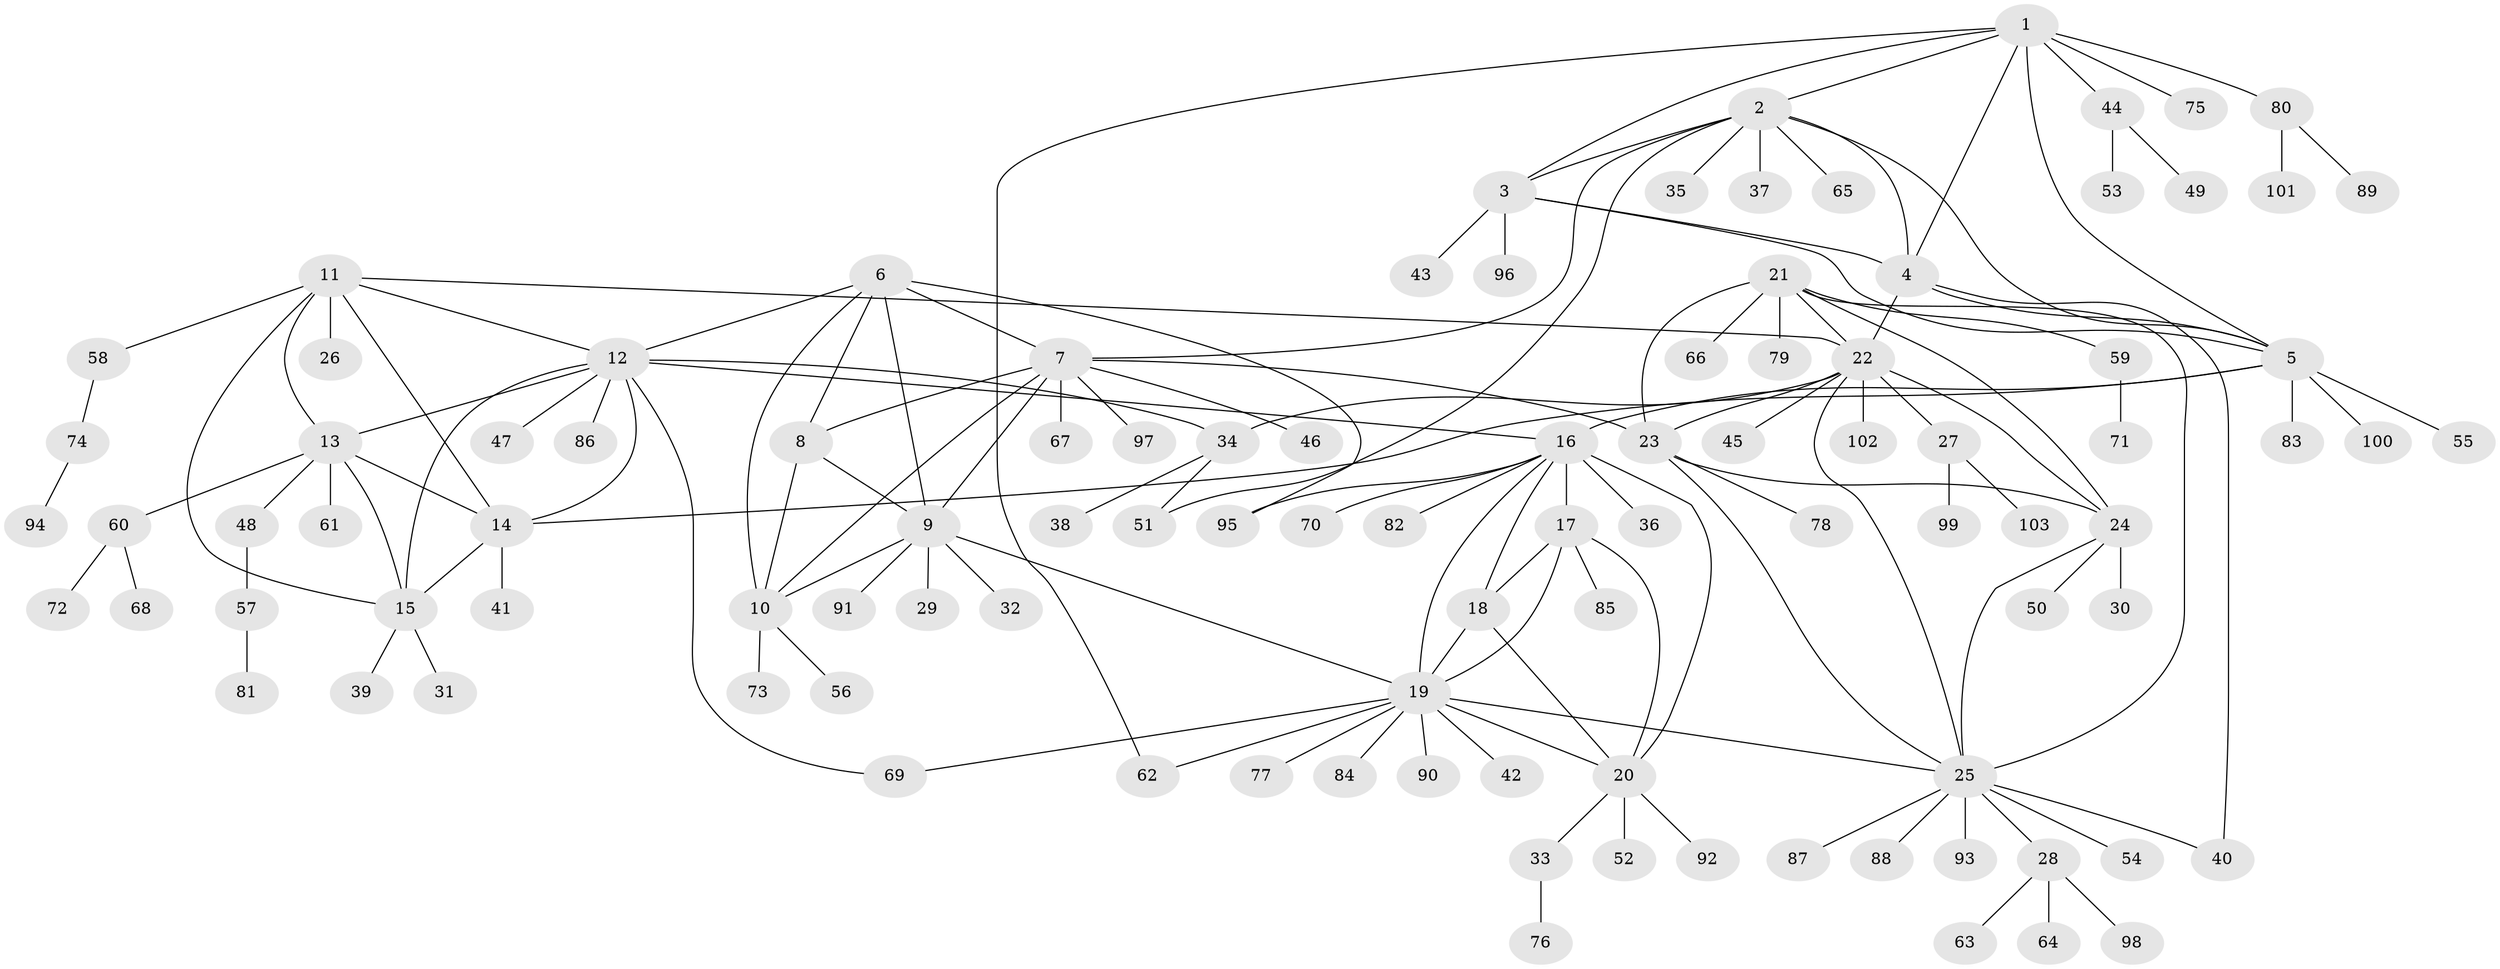 // Generated by graph-tools (version 1.1) at 2025/15/03/09/25 04:15:57]
// undirected, 103 vertices, 144 edges
graph export_dot {
graph [start="1"]
  node [color=gray90,style=filled];
  1;
  2;
  3;
  4;
  5;
  6;
  7;
  8;
  9;
  10;
  11;
  12;
  13;
  14;
  15;
  16;
  17;
  18;
  19;
  20;
  21;
  22;
  23;
  24;
  25;
  26;
  27;
  28;
  29;
  30;
  31;
  32;
  33;
  34;
  35;
  36;
  37;
  38;
  39;
  40;
  41;
  42;
  43;
  44;
  45;
  46;
  47;
  48;
  49;
  50;
  51;
  52;
  53;
  54;
  55;
  56;
  57;
  58;
  59;
  60;
  61;
  62;
  63;
  64;
  65;
  66;
  67;
  68;
  69;
  70;
  71;
  72;
  73;
  74;
  75;
  76;
  77;
  78;
  79;
  80;
  81;
  82;
  83;
  84;
  85;
  86;
  87;
  88;
  89;
  90;
  91;
  92;
  93;
  94;
  95;
  96;
  97;
  98;
  99;
  100;
  101;
  102;
  103;
  1 -- 2;
  1 -- 3;
  1 -- 4;
  1 -- 5;
  1 -- 44;
  1 -- 62;
  1 -- 75;
  1 -- 80;
  2 -- 3;
  2 -- 4;
  2 -- 5;
  2 -- 7;
  2 -- 35;
  2 -- 37;
  2 -- 51;
  2 -- 65;
  3 -- 4;
  3 -- 5;
  3 -- 43;
  3 -- 96;
  4 -- 5;
  4 -- 22;
  4 -- 40;
  5 -- 14;
  5 -- 16;
  5 -- 55;
  5 -- 83;
  5 -- 100;
  6 -- 7;
  6 -- 8;
  6 -- 9;
  6 -- 10;
  6 -- 12;
  6 -- 95;
  7 -- 8;
  7 -- 9;
  7 -- 10;
  7 -- 23;
  7 -- 46;
  7 -- 67;
  7 -- 97;
  8 -- 9;
  8 -- 10;
  9 -- 10;
  9 -- 19;
  9 -- 29;
  9 -- 32;
  9 -- 91;
  10 -- 56;
  10 -- 73;
  11 -- 12;
  11 -- 13;
  11 -- 14;
  11 -- 15;
  11 -- 22;
  11 -- 26;
  11 -- 58;
  12 -- 13;
  12 -- 14;
  12 -- 15;
  12 -- 16;
  12 -- 34;
  12 -- 47;
  12 -- 69;
  12 -- 86;
  13 -- 14;
  13 -- 15;
  13 -- 48;
  13 -- 60;
  13 -- 61;
  14 -- 15;
  14 -- 41;
  15 -- 31;
  15 -- 39;
  16 -- 17;
  16 -- 18;
  16 -- 19;
  16 -- 20;
  16 -- 36;
  16 -- 70;
  16 -- 82;
  16 -- 95;
  17 -- 18;
  17 -- 19;
  17 -- 20;
  17 -- 85;
  18 -- 19;
  18 -- 20;
  19 -- 20;
  19 -- 25;
  19 -- 42;
  19 -- 62;
  19 -- 69;
  19 -- 77;
  19 -- 84;
  19 -- 90;
  20 -- 33;
  20 -- 52;
  20 -- 92;
  21 -- 22;
  21 -- 23;
  21 -- 24;
  21 -- 25;
  21 -- 59;
  21 -- 66;
  21 -- 79;
  22 -- 23;
  22 -- 24;
  22 -- 25;
  22 -- 27;
  22 -- 34;
  22 -- 45;
  22 -- 102;
  23 -- 24;
  23 -- 25;
  23 -- 78;
  24 -- 25;
  24 -- 30;
  24 -- 50;
  25 -- 28;
  25 -- 40;
  25 -- 54;
  25 -- 87;
  25 -- 88;
  25 -- 93;
  27 -- 99;
  27 -- 103;
  28 -- 63;
  28 -- 64;
  28 -- 98;
  33 -- 76;
  34 -- 38;
  34 -- 51;
  44 -- 49;
  44 -- 53;
  48 -- 57;
  57 -- 81;
  58 -- 74;
  59 -- 71;
  60 -- 68;
  60 -- 72;
  74 -- 94;
  80 -- 89;
  80 -- 101;
}
